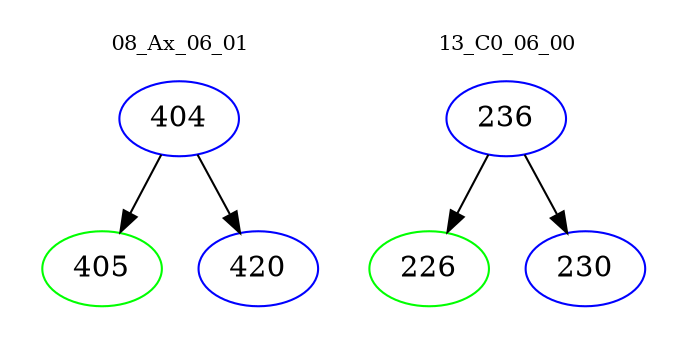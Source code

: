digraph{
subgraph cluster_0 {
color = white
label = "08_Ax_06_01";
fontsize=10;
T0_404 [label="404", color="blue"]
T0_404 -> T0_405 [color="black"]
T0_405 [label="405", color="green"]
T0_404 -> T0_420 [color="black"]
T0_420 [label="420", color="blue"]
}
subgraph cluster_1 {
color = white
label = "13_C0_06_00";
fontsize=10;
T1_236 [label="236", color="blue"]
T1_236 -> T1_226 [color="black"]
T1_226 [label="226", color="green"]
T1_236 -> T1_230 [color="black"]
T1_230 [label="230", color="blue"]
}
}
